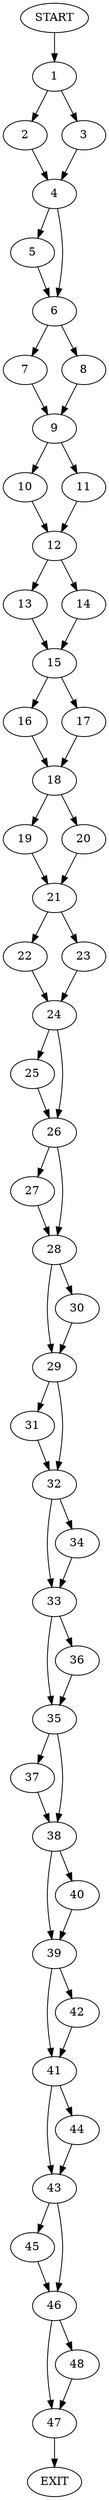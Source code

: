 digraph {
0 [label="START"]
49 [label="EXIT"]
0 -> 1
1 -> 2
1 -> 3
2 -> 4
3 -> 4
4 -> 5
4 -> 6
5 -> 6
6 -> 7
6 -> 8
8 -> 9
7 -> 9
9 -> 10
9 -> 11
10 -> 12
11 -> 12
12 -> 13
12 -> 14
13 -> 15
14 -> 15
15 -> 16
15 -> 17
17 -> 18
16 -> 18
18 -> 19
18 -> 20
19 -> 21
20 -> 21
21 -> 22
21 -> 23
23 -> 24
22 -> 24
24 -> 25
24 -> 26
25 -> 26
26 -> 27
26 -> 28
27 -> 28
28 -> 29
28 -> 30
30 -> 29
29 -> 31
29 -> 32
31 -> 32
32 -> 33
32 -> 34
34 -> 33
33 -> 35
33 -> 36
35 -> 37
35 -> 38
36 -> 35
38 -> 39
38 -> 40
37 -> 38
39 -> 41
39 -> 42
40 -> 39
42 -> 41
41 -> 43
41 -> 44
44 -> 43
43 -> 45
43 -> 46
45 -> 46
46 -> 47
46 -> 48
48 -> 47
47 -> 49
}
